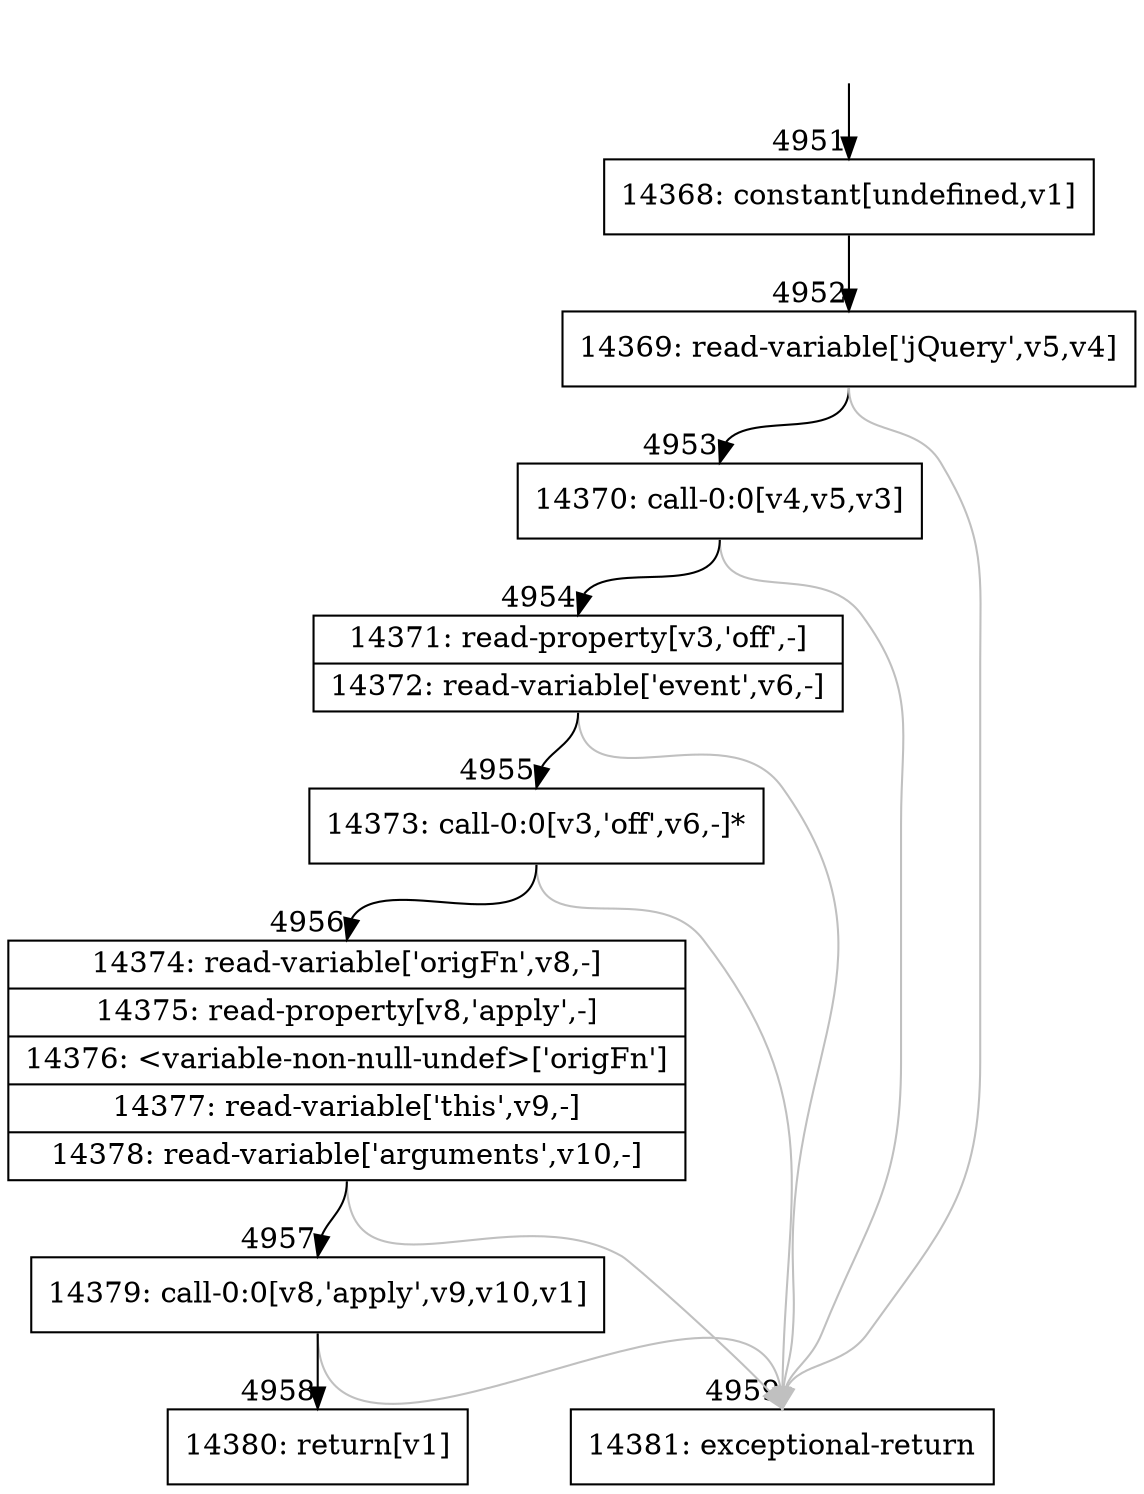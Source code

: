 digraph {
rankdir="TD"
BB_entry316[shape=none,label=""];
BB_entry316 -> BB4951 [tailport=s, headport=n, headlabel="    4951"]
BB4951 [shape=record label="{14368: constant[undefined,v1]}" ] 
BB4951 -> BB4952 [tailport=s, headport=n, headlabel="      4952"]
BB4952 [shape=record label="{14369: read-variable['jQuery',v5,v4]}" ] 
BB4952 -> BB4953 [tailport=s, headport=n, headlabel="      4953"]
BB4952 -> BB4959 [tailport=s, headport=n, color=gray, headlabel="      4959"]
BB4953 [shape=record label="{14370: call-0:0[v4,v5,v3]}" ] 
BB4953 -> BB4954 [tailport=s, headport=n, headlabel="      4954"]
BB4953 -> BB4959 [tailport=s, headport=n, color=gray]
BB4954 [shape=record label="{14371: read-property[v3,'off',-]|14372: read-variable['event',v6,-]}" ] 
BB4954 -> BB4955 [tailport=s, headport=n, headlabel="      4955"]
BB4954 -> BB4959 [tailport=s, headport=n, color=gray]
BB4955 [shape=record label="{14373: call-0:0[v3,'off',v6,-]*}" ] 
BB4955 -> BB4956 [tailport=s, headport=n, headlabel="      4956"]
BB4955 -> BB4959 [tailport=s, headport=n, color=gray]
BB4956 [shape=record label="{14374: read-variable['origFn',v8,-]|14375: read-property[v8,'apply',-]|14376: \<variable-non-null-undef\>['origFn']|14377: read-variable['this',v9,-]|14378: read-variable['arguments',v10,-]}" ] 
BB4956 -> BB4957 [tailport=s, headport=n, headlabel="      4957"]
BB4956 -> BB4959 [tailport=s, headport=n, color=gray]
BB4957 [shape=record label="{14379: call-0:0[v8,'apply',v9,v10,v1]}" ] 
BB4957 -> BB4958 [tailport=s, headport=n, headlabel="      4958"]
BB4957 -> BB4959 [tailport=s, headport=n, color=gray]
BB4958 [shape=record label="{14380: return[v1]}" ] 
BB4959 [shape=record label="{14381: exceptional-return}" ] 
}
